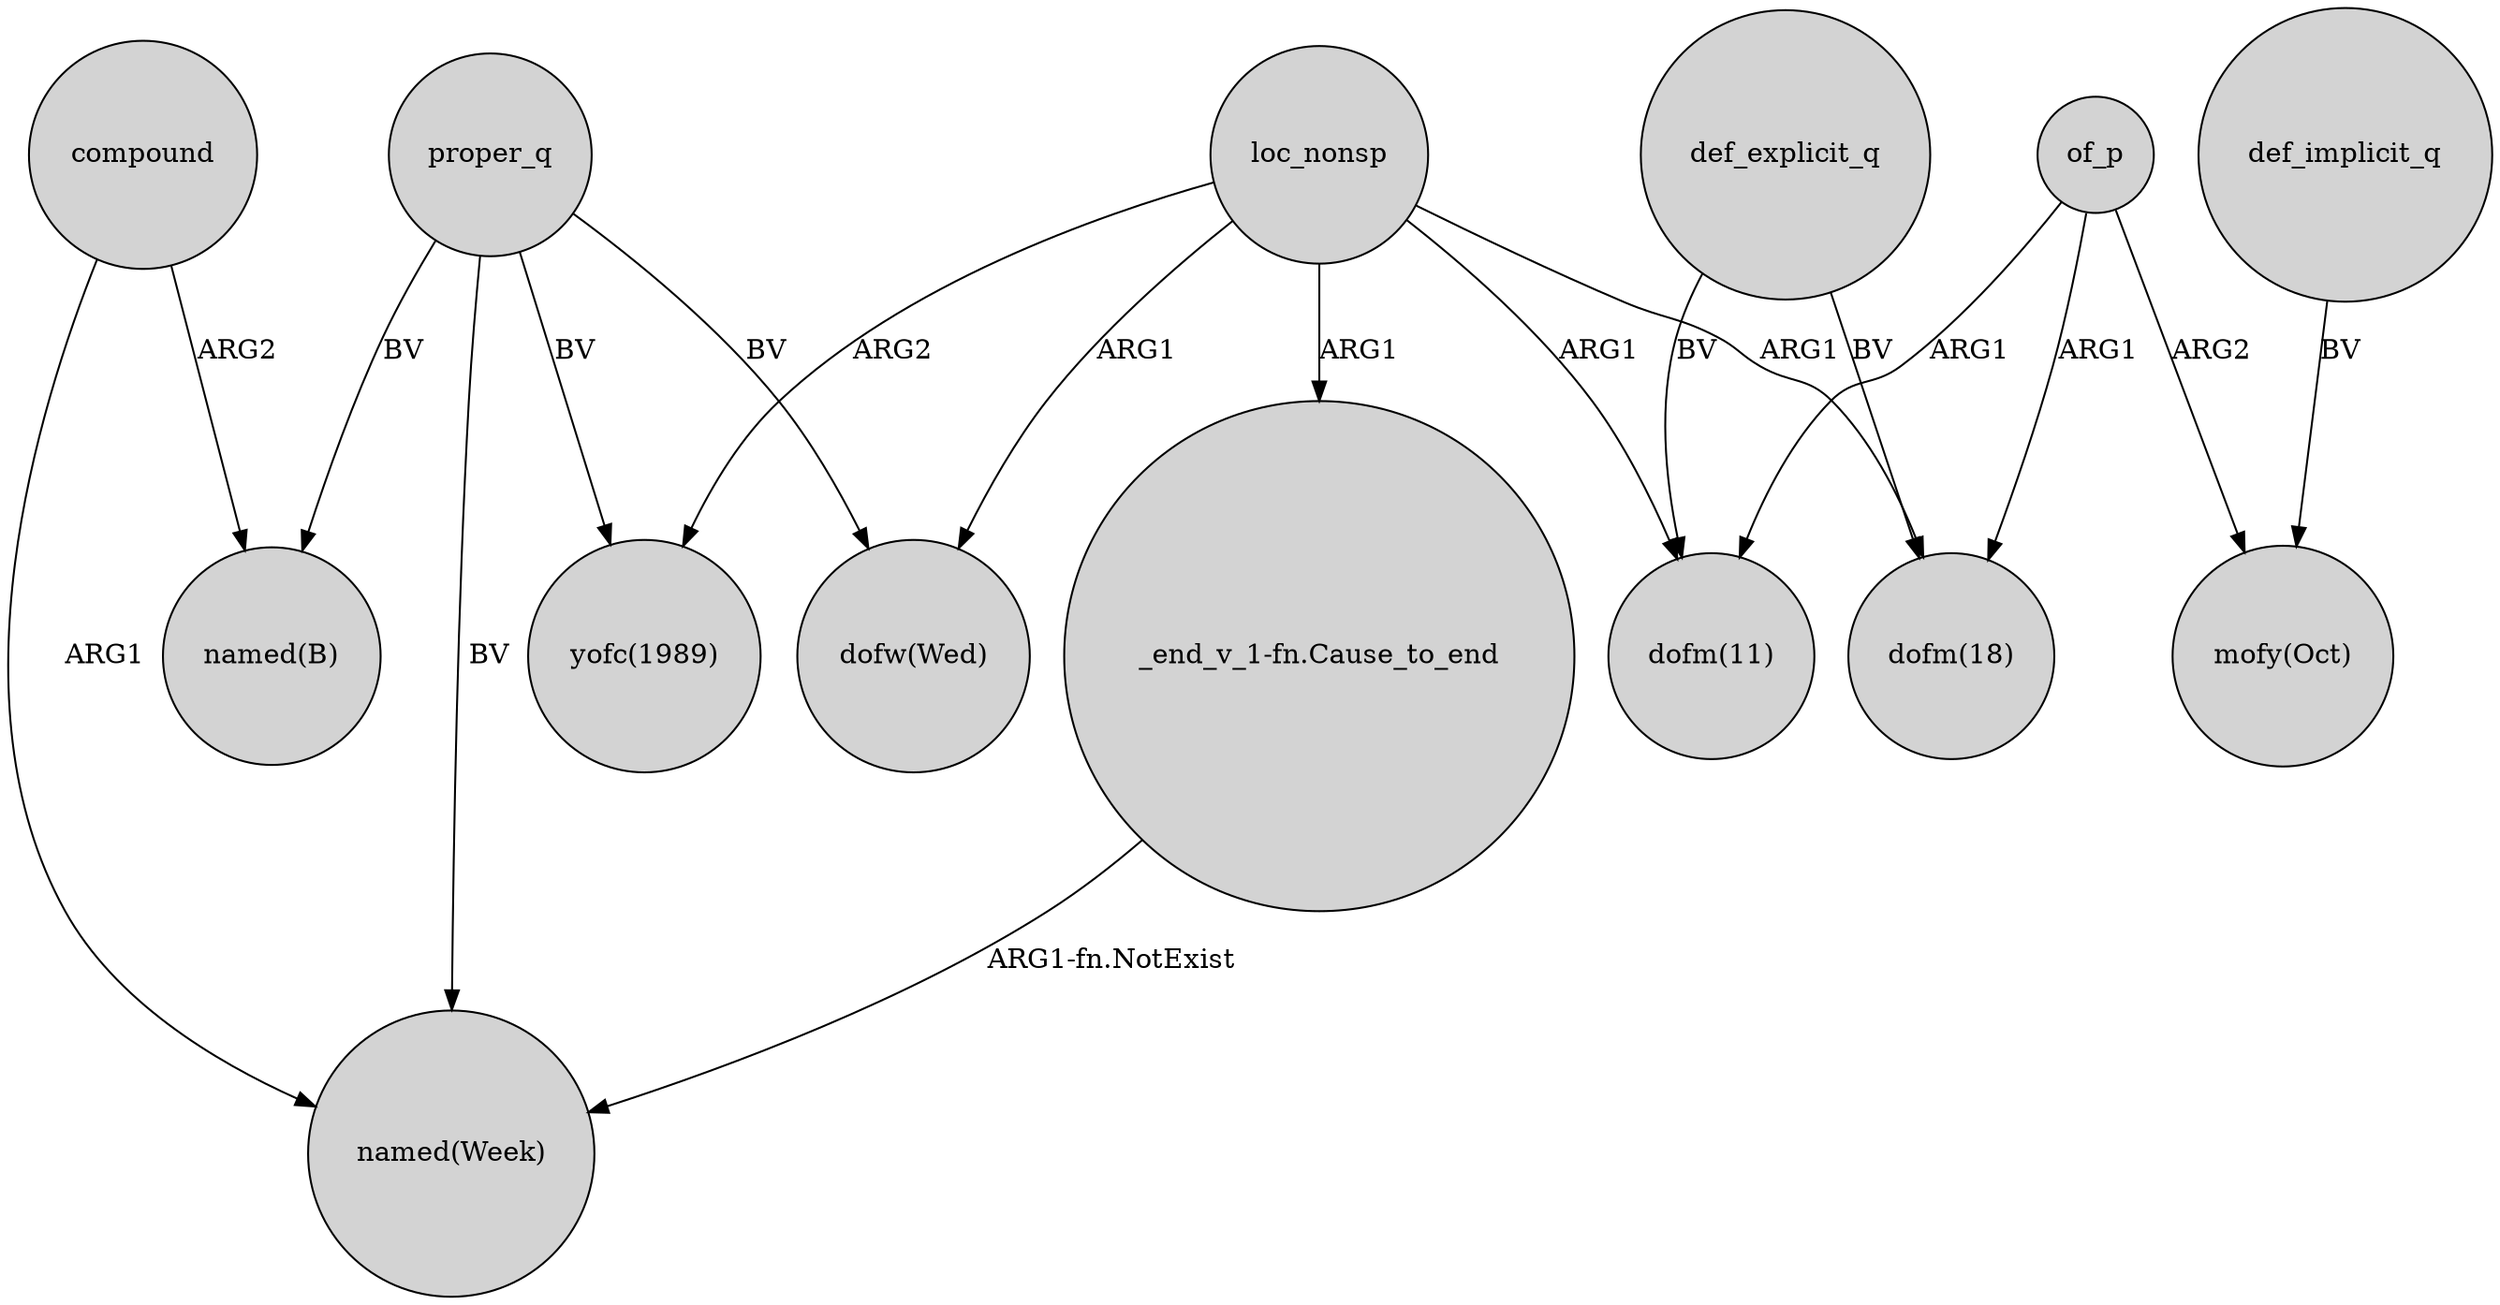 digraph {
	node [shape=circle style=filled]
	proper_q -> "named(Week)" [label=BV]
	of_p -> "mofy(Oct)" [label=ARG2]
	loc_nonsp -> "dofw(Wed)" [label=ARG1]
	proper_q -> "dofw(Wed)" [label=BV]
	proper_q -> "named(B)" [label=BV]
	compound -> "named(B)" [label=ARG2]
	"_end_v_1-fn.Cause_to_end" -> "named(Week)" [label="ARG1-fn.NotExist"]
	def_implicit_q -> "mofy(Oct)" [label=BV]
	of_p -> "dofm(11)" [label=ARG1]
	loc_nonsp -> "dofm(11)" [label=ARG1]
	def_explicit_q -> "dofm(18)" [label=BV]
	proper_q -> "yofc(1989)" [label=BV]
	of_p -> "dofm(18)" [label=ARG1]
	loc_nonsp -> "_end_v_1-fn.Cause_to_end" [label=ARG1]
	def_explicit_q -> "dofm(11)" [label=BV]
	compound -> "named(Week)" [label=ARG1]
	loc_nonsp -> "yofc(1989)" [label=ARG2]
	loc_nonsp -> "dofm(18)" [label=ARG1]
}
